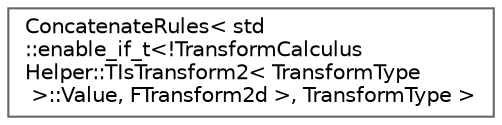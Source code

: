 digraph "Graphical Class Hierarchy"
{
 // INTERACTIVE_SVG=YES
 // LATEX_PDF_SIZE
  bgcolor="transparent";
  edge [fontname=Helvetica,fontsize=10,labelfontname=Helvetica,labelfontsize=10];
  node [fontname=Helvetica,fontsize=10,shape=box,height=0.2,width=0.4];
  rankdir="LR";
  Node0 [id="Node000000",label="ConcatenateRules\< std\l::enable_if_t\<!TransformCalculus\lHelper::TIsTransform2\< TransformType\l \>::Value, FTransform2d \>, TransformType \>",height=0.2,width=0.4,color="grey40", fillcolor="white", style="filled",URL="$db/d6a/structConcatenateRules_3_01std_1_1enable__if__t_3_9TransformCalculusHelper_1_1TIsTransform2_3_01a69d3b608201113c594f06d62472d2e0.html",tooltip=" "];
}
